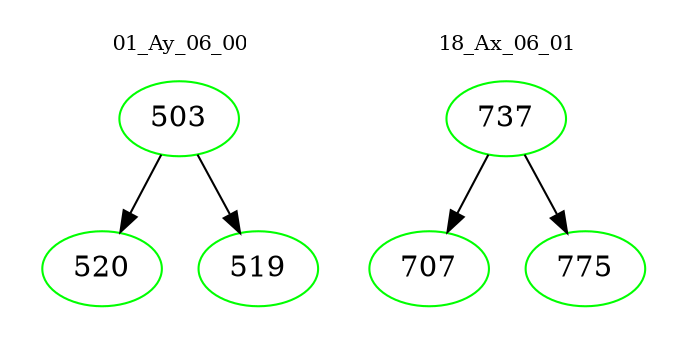 digraph{
subgraph cluster_0 {
color = white
label = "01_Ay_06_00";
fontsize=10;
T0_503 [label="503", color="green"]
T0_503 -> T0_520 [color="black"]
T0_520 [label="520", color="green"]
T0_503 -> T0_519 [color="black"]
T0_519 [label="519", color="green"]
}
subgraph cluster_1 {
color = white
label = "18_Ax_06_01";
fontsize=10;
T1_737 [label="737", color="green"]
T1_737 -> T1_707 [color="black"]
T1_707 [label="707", color="green"]
T1_737 -> T1_775 [color="black"]
T1_775 [label="775", color="green"]
}
}
